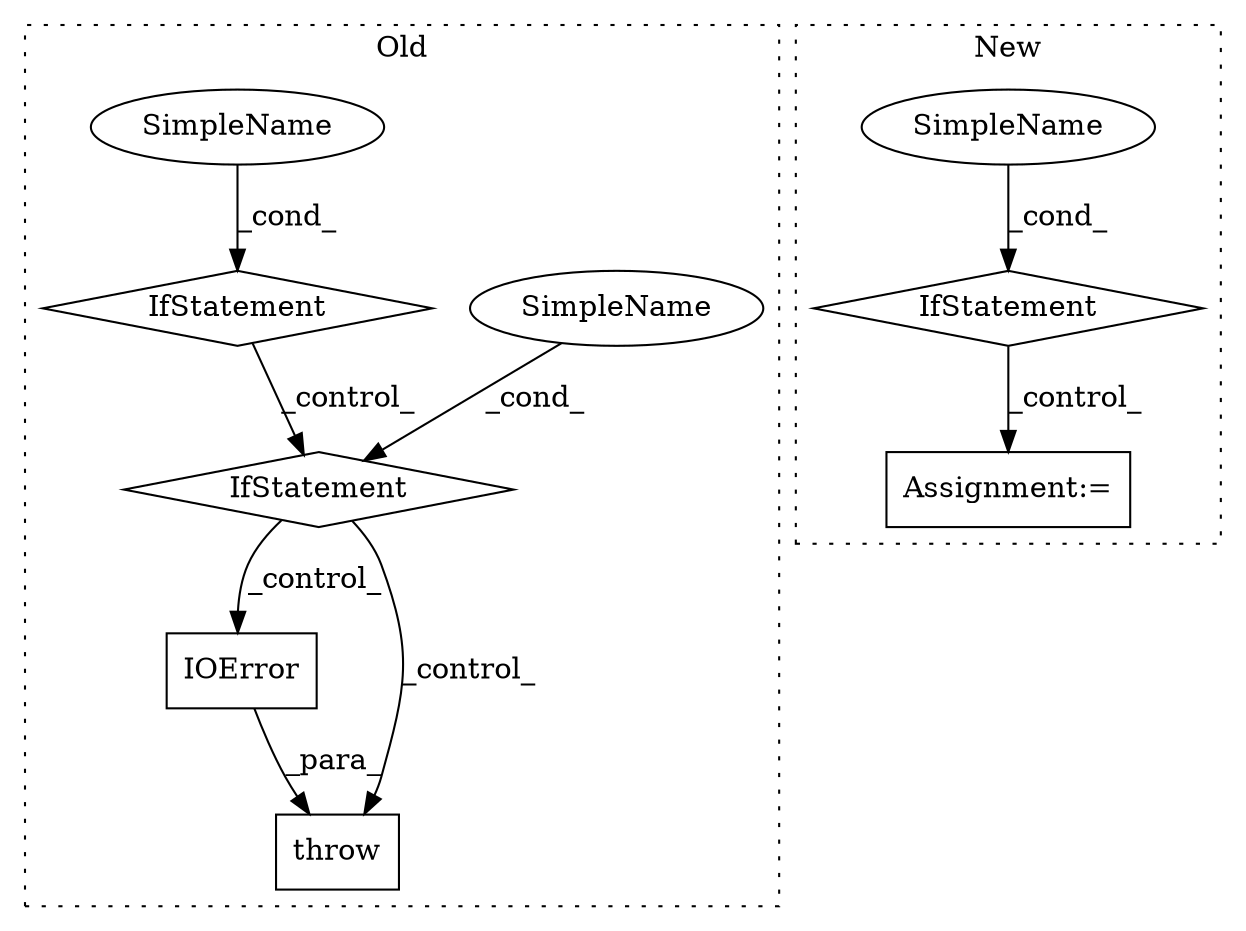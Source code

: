 digraph G {
subgraph cluster0 {
1 [label="IOError" a="32" s="4676,4755" l="8,1" shape="box"];
3 [label="throw" a="53" s="4670" l="6" shape="box"];
4 [label="IfStatement" a="25" s="4636,4656" l="4,2" shape="diamond"];
5 [label="SimpleName" a="42" s="" l="" shape="ellipse"];
8 [label="SimpleName" a="42" s="" l="" shape="ellipse"];
9 [label="IfStatement" a="25" s="4367,4392" l="8,2" shape="diamond"];
label = "Old";
style="dotted";
}
subgraph cluster1 {
2 [label="IfStatement" a="25" s="4924,4957" l="4,2" shape="diamond"];
6 [label="Assignment:=" a="7" s="4974" l="1" shape="box"];
7 [label="SimpleName" a="42" s="" l="" shape="ellipse"];
label = "New";
style="dotted";
}
1 -> 3 [label="_para_"];
2 -> 6 [label="_control_"];
4 -> 1 [label="_control_"];
4 -> 3 [label="_control_"];
5 -> 4 [label="_cond_"];
7 -> 2 [label="_cond_"];
8 -> 9 [label="_cond_"];
9 -> 4 [label="_control_"];
}